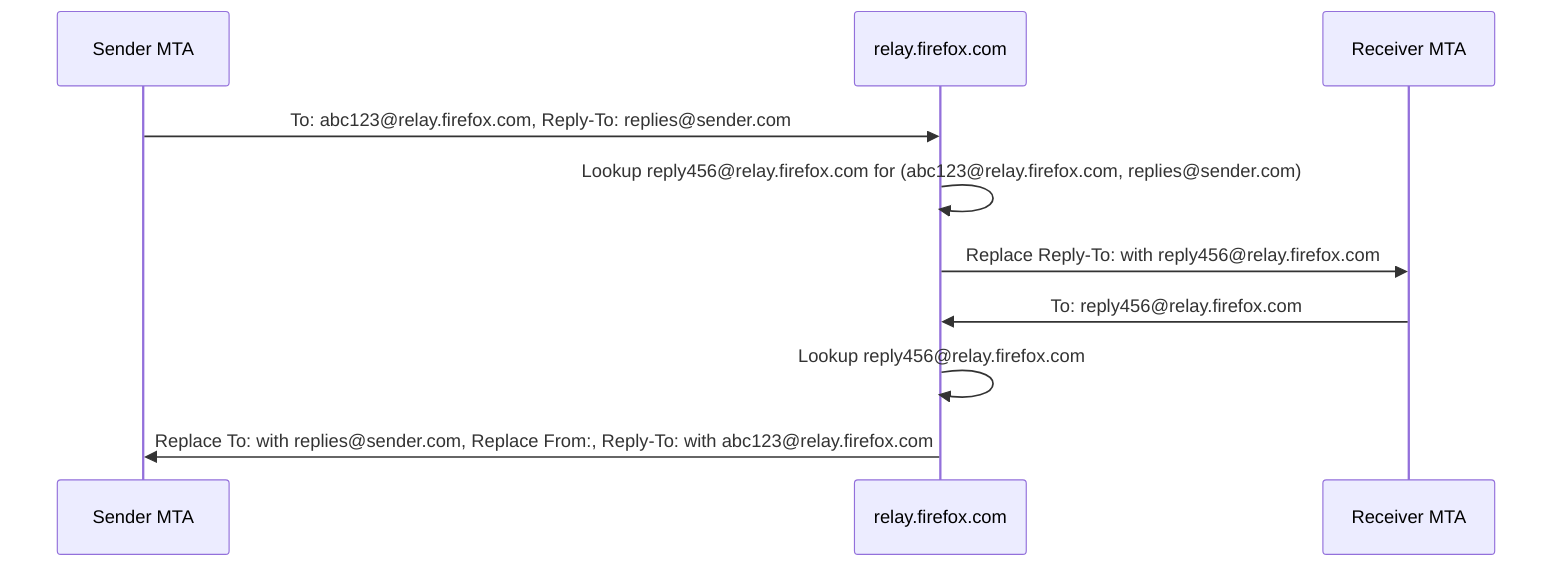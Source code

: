 sequenceDiagram
    Sender MTA->>relay.firefox.com: To: abc123@relay.firefox.com, Reply-To: replies@sender.com
    relay.firefox.com->>relay.firefox.com: Lookup reply456@relay.firefox.com for (abc123@relay.firefox.com, replies@sender.com)
    relay.firefox.com->>Receiver MTA: Replace Reply-To: with reply456@relay.firefox.com
    Receiver MTA->>relay.firefox.com: To: reply456@relay.firefox.com
    relay.firefox.com->>relay.firefox.com: Lookup reply456@relay.firefox.com
    relay.firefox.com->>Sender MTA: Replace To: with replies@sender.com, Replace From:, Reply-To: with abc123@relay.firefox.com